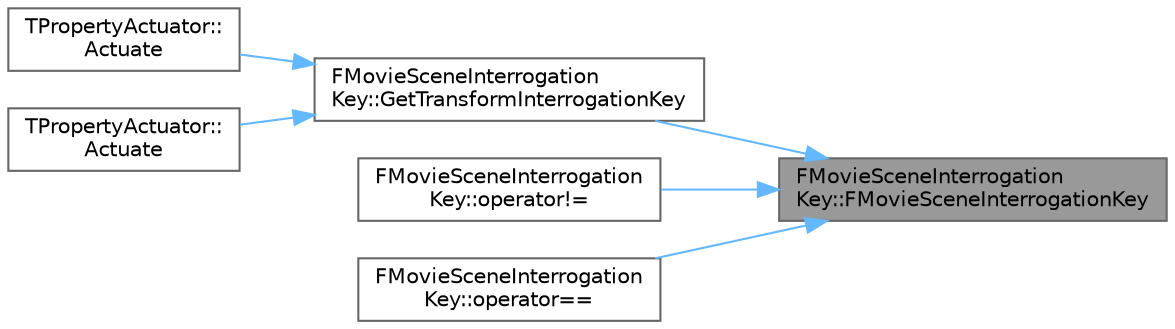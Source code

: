 digraph "FMovieSceneInterrogationKey::FMovieSceneInterrogationKey"
{
 // INTERACTIVE_SVG=YES
 // LATEX_PDF_SIZE
  bgcolor="transparent";
  edge [fontname=Helvetica,fontsize=10,labelfontname=Helvetica,labelfontsize=10];
  node [fontname=Helvetica,fontsize=10,shape=box,height=0.2,width=0.4];
  rankdir="RL";
  Node1 [id="Node000001",label="FMovieSceneInterrogation\lKey::FMovieSceneInterrogationKey",height=0.2,width=0.4,color="gray40", fillcolor="grey60", style="filled", fontcolor="black",tooltip=" "];
  Node1 -> Node2 [id="edge1_Node000001_Node000002",dir="back",color="steelblue1",style="solid",tooltip=" "];
  Node2 [id="Node000002",label="FMovieSceneInterrogation\lKey::GetTransformInterrogationKey",height=0.2,width=0.4,color="grey40", fillcolor="white", style="filled",URL="$df/d11/structFMovieSceneInterrogationKey.html#a32d5bc1fbb7e3e52067b8c8754264d44",tooltip="Access the interrogation key for transform data - any interrogation data stored with this key is guar..."];
  Node2 -> Node3 [id="edge2_Node000002_Node000003",dir="back",color="steelblue1",style="solid",tooltip=" "];
  Node3 [id="Node000003",label="TPropertyActuator::\lActuate",height=0.2,width=0.4,color="grey40", fillcolor="white", style="filled",URL="$df/dea/structTPropertyActuator.html#a9dac19887a2d6ce5dadc4da742196bf2",tooltip=" "];
  Node2 -> Node4 [id="edge3_Node000002_Node000004",dir="back",color="steelblue1",style="solid",tooltip=" "];
  Node4 [id="Node000004",label="TPropertyActuator::\lActuate",height=0.2,width=0.4,color="grey40", fillcolor="white", style="filled",URL="$df/dea/structTPropertyActuator.html#ac4df541c2c000e8944bca64959d13b6e",tooltip=" "];
  Node1 -> Node5 [id="edge4_Node000001_Node000005",dir="back",color="steelblue1",style="solid",tooltip=" "];
  Node5 [id="Node000005",label="FMovieSceneInterrogation\lKey::operator!=",height=0.2,width=0.4,color="grey40", fillcolor="white", style="filled",URL="$df/d11/structFMovieSceneInterrogationKey.html#a786f45732cb16b2980ae95ac693f84ba",tooltip=" "];
  Node1 -> Node6 [id="edge5_Node000001_Node000006",dir="back",color="steelblue1",style="solid",tooltip=" "];
  Node6 [id="Node000006",label="FMovieSceneInterrogation\lKey::operator==",height=0.2,width=0.4,color="grey40", fillcolor="white", style="filled",URL="$df/d11/structFMovieSceneInterrogationKey.html#a2995a011dd474cf7854d43be8c802af7",tooltip=" "];
}
